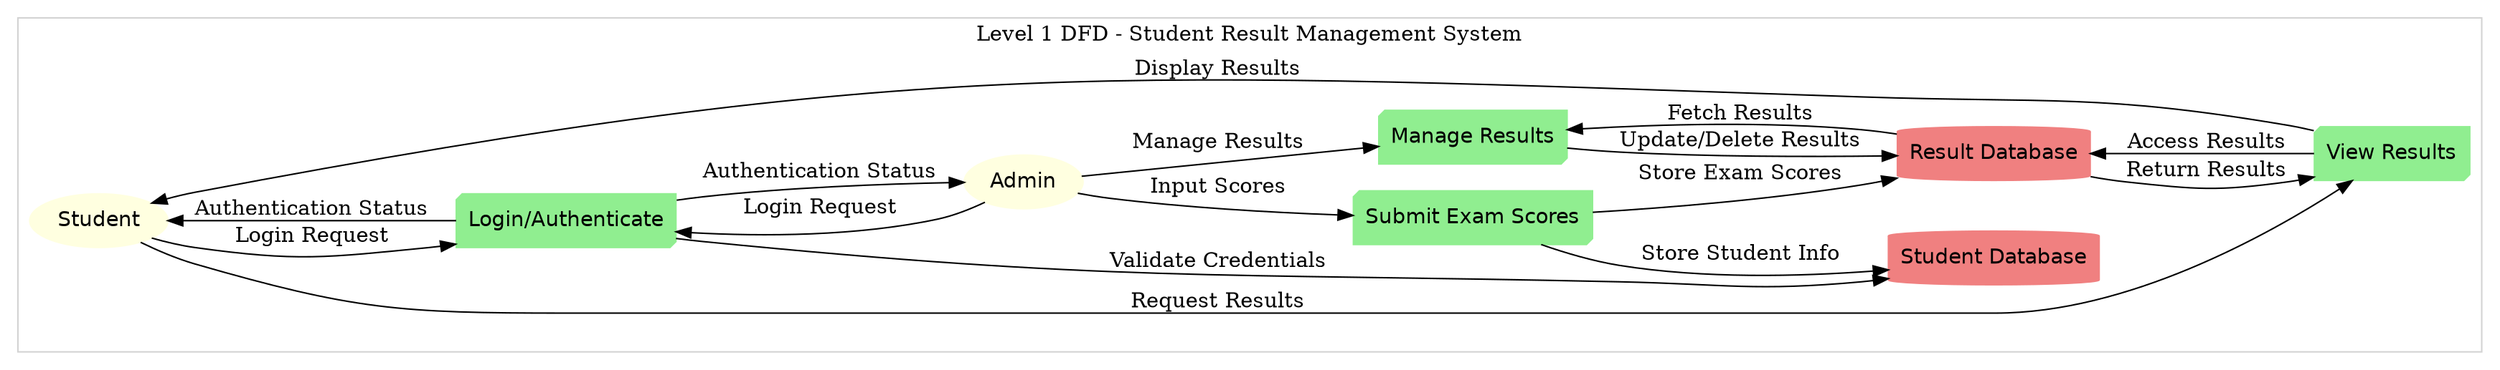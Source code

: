 digraph G {
  rankdir=LR;

  // Defining nodes
  node [shape=box, style=rounded, color=lightblue, fontname=Helvetica];

  subgraph cluster_0 {
    label="Level 1 DFD - Student Result Management System";
    color=lightgrey;

    // External Entities
    Student [label="Student" shape=ellipse style=filled color=lightyellow];
    Admin [label="Admin" shape=ellipse style=filled color=lightyellow];

    // Level 1 Processes
    Process0 [label="Login/Authenticate" shape=box3d style=filled color=lightgreen];
    Process1 [label="Submit Exam Scores" shape=box3d style=filled color=lightgreen];
    Process2 [label="View Results" shape=box3d style=filled color=lightgreen];
    Process3 [label="Manage Results" shape=box3d style=filled color=lightgreen];

    // Data Stores
    DataStore1 [label="Student Database" shape=cylinder style=filled color=lightcoral];
    DataStore2 [label="Result Database" shape=cylinder style=filled color=lightcoral];

    // Data Flows for Login
    Student -> Process0 [label="Login Request"];
    Admin -> Process0 [label="Login Request"];
    Process0 -> Student [label="Authentication Status"];
    Process0 -> Admin [label="Authentication Status"];
    Process0 -> DataStore1 [label="Validate Credentials"];

    // Data Flows for Student Processes
    Student -> Process2 [label="Request Results"];
    Process2 -> DataStore2 [label="Access Results"];
    DataStore2 -> Process2 [label="Return Results"];
    Process2 -> Student [label="Display Results"];

    // Data Flows for Admin Processes
    Admin -> Process1 [label="Input Scores"];
    Process1 -> DataStore1 [label="Store Student Info"];
    Process1 -> DataStore2 [label="Store Exam Scores"];
    
    Admin -> Process3 [label="Manage Results"];
    Process3 -> DataStore2 [label="Update/Delete Results"];
    DataStore2 -> Process3 [label="Fetch Results"];
  }
}
